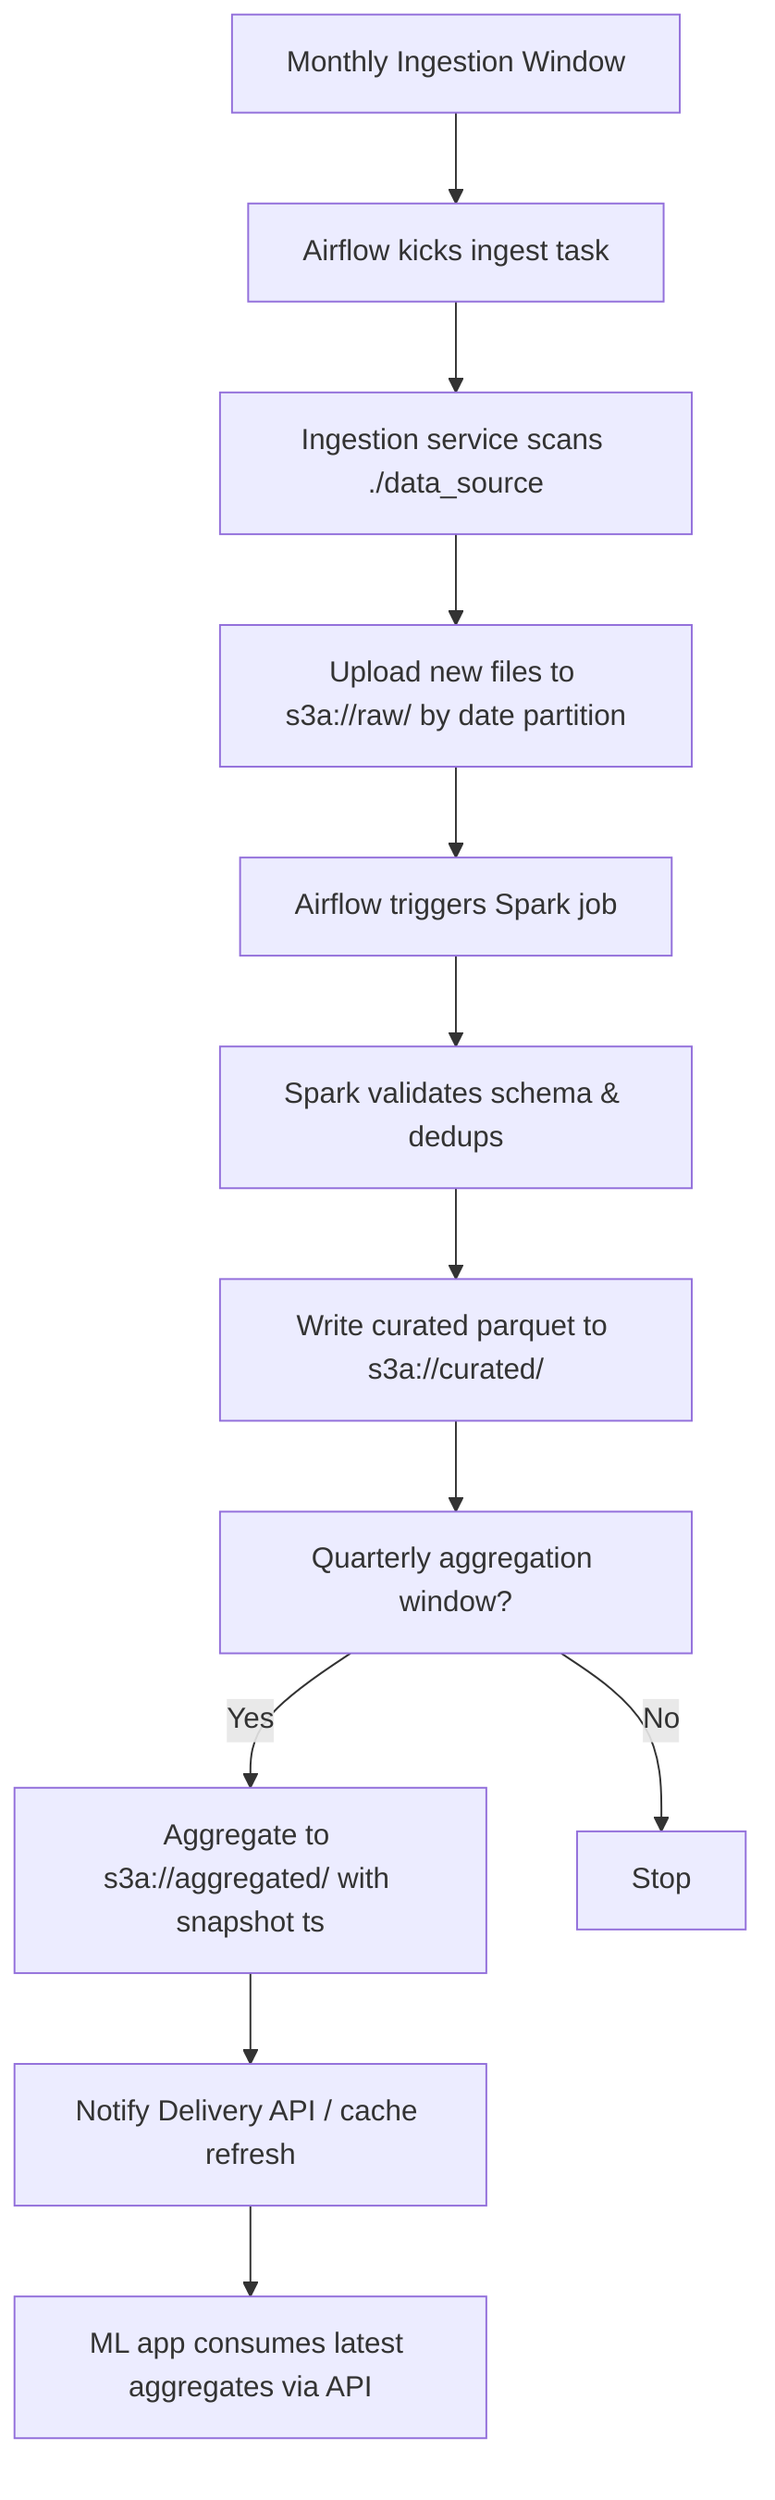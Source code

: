 flowchart TD
  A[Monthly Ingestion Window] --> B[Airflow kicks ingest task]
  B --> C[Ingestion service scans ./data_source]
  C --> D[Upload new files to s3a://raw/ by date partition]
  D --> E[Airflow triggers Spark job]
  E --> F[Spark validates schema & dedups]
  F --> G[Write curated parquet to s3a://curated/]
  G --> H[Quarterly aggregation window?]
  H -->|Yes| I[Aggregate to s3a://aggregated/ with snapshot ts]
  H -->|No| J[Stop]
  I --> K[Notify Delivery API / cache refresh]
  K --> L[ML app consumes latest aggregates via API]